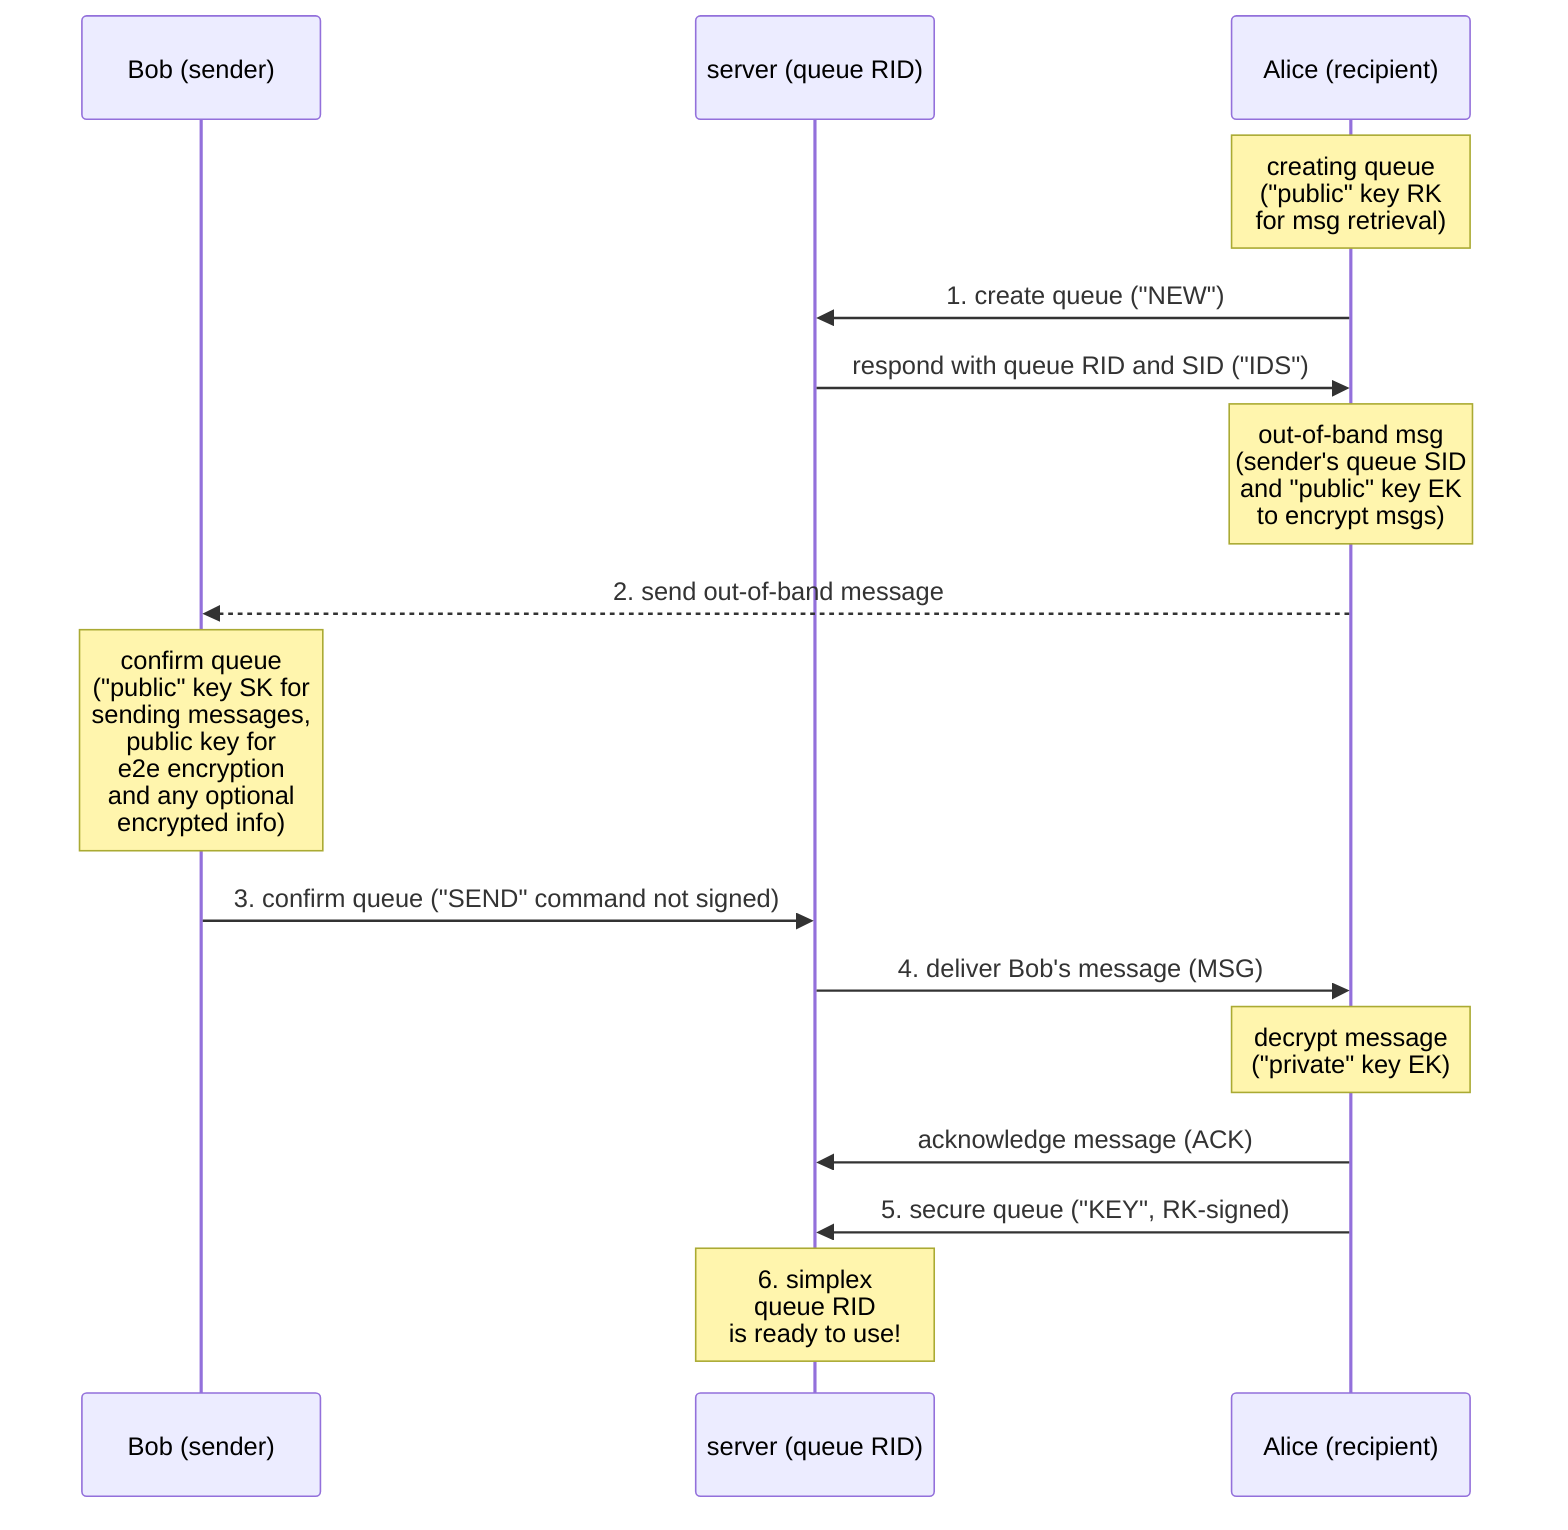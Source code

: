 sequenceDiagram
  participant B as Bob (sender)
  participant S as server (queue RID)
  participant A as Alice (recipient)

  note over A: creating queue<br>("public" key RK<br>for msg retrieval)
  A ->> S: 1. create queue ("NEW")
  S ->> A: respond with queue RID and SID ("IDS")

  note over A: out-of-band msg<br>(sender's queue SID<br>and "public" key EK<br>to encrypt msgs)
  A -->> B: 2. send out-of-band message

  note over B: confirm queue<br>("public" key SK for<br>sending messages,<br>public key for<br>e2e encryption<br>and any optional<br>encrypted info)
  B ->> S: 3. confirm queue ("SEND" command not signed)

  S ->> A: 4. deliver Bob's message (MSG)
  note over A: decrypt message<br>("private" key EK)
  A ->> S: acknowledge message (ACK)

  A ->> S: 5. secure queue ("KEY", RK-signed)

  note over S: 6. simplex<br>queue RID<br>is ready to use!